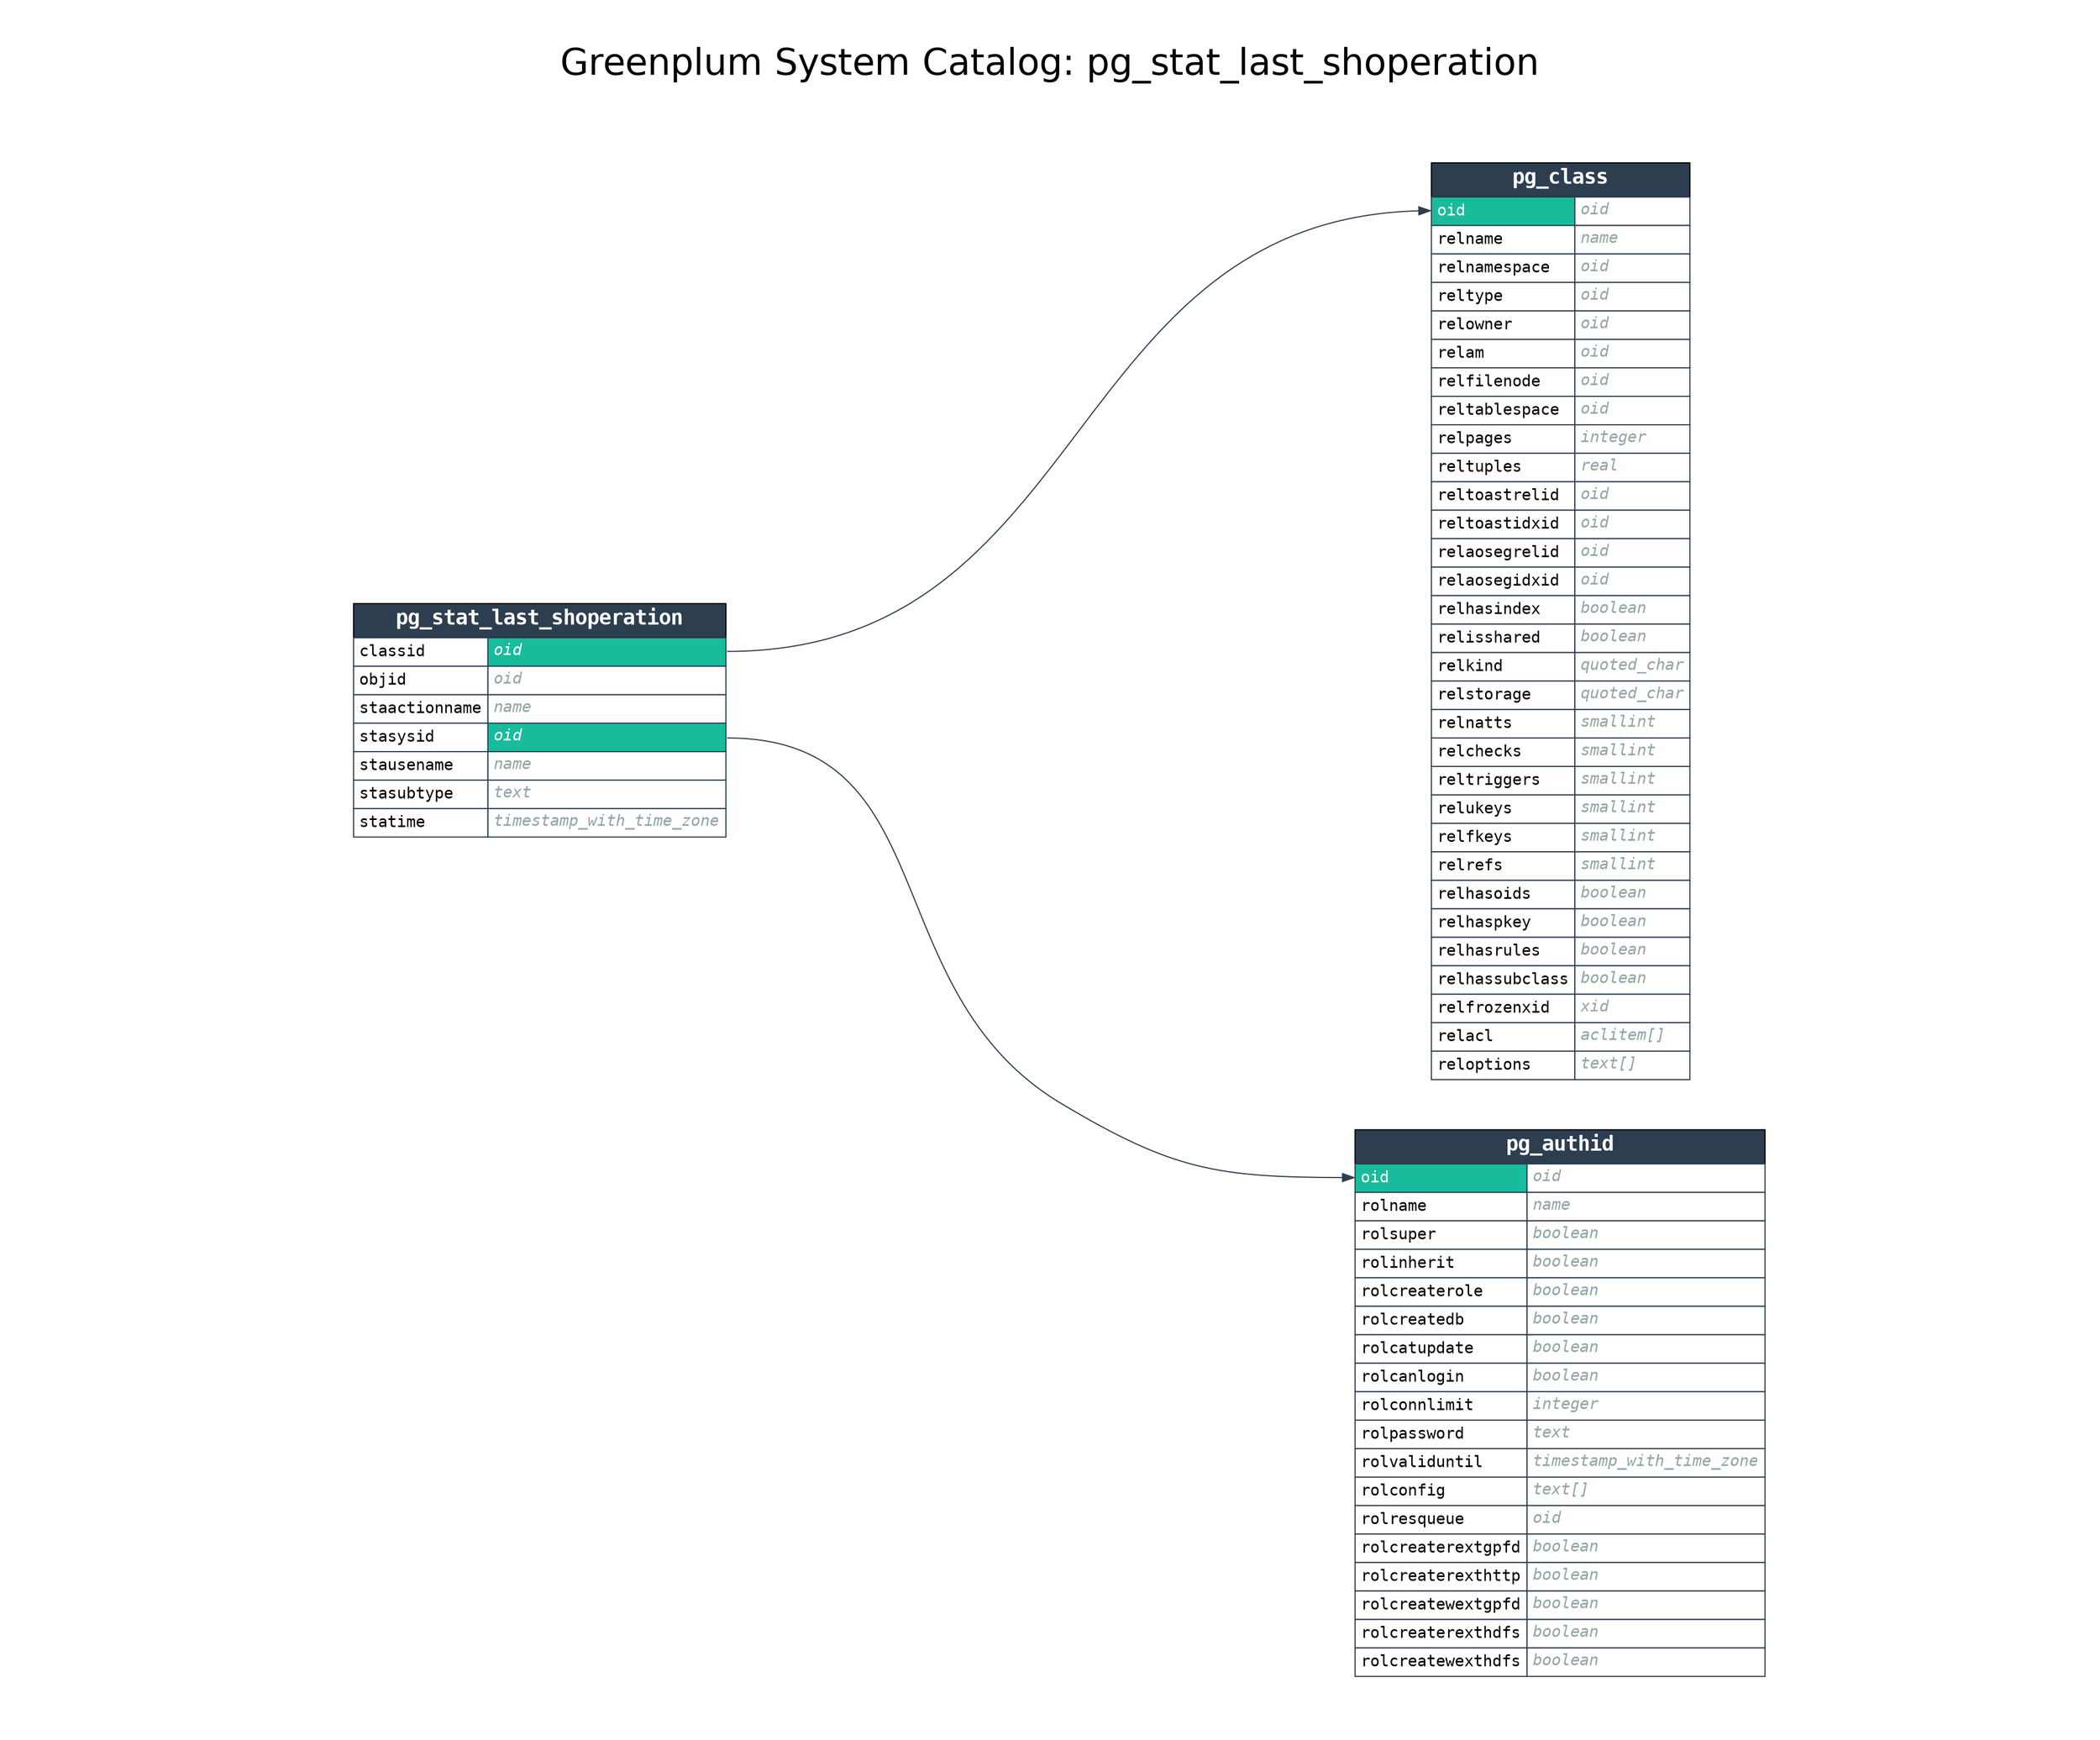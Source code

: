 digraph GPDB {

    label="Greenplum System Catalog: pg_stat_last_shoperation";
    labelloc="t";
    fontname="Helvetica"
    fontsize=32
    

    pad=0.5;
    nodesep=0.5;
    ranksep=0.5;
    rankdir=LR;
    node [shape = "plaintext"];

    
    subgraph cluster_from {
        rankdir=TB
        style=invis;

        
    }
    
    subgraph cluster_selected {
        rankdir=TB
        style=invis;

        
            pg_stat_last_shoperation [label = <<FONT FACE="monospace"><TABLE BORDER="0" CELLBORDER="1" CELLSPACING="0" CELLPADDING="4">
<TR><TD BGCOLOR="#2c3e50" ALIGN="CENTER" COLSPAN="2"><FONT COLOR="#FFFFFF" POINT-SIZE="18"><B>pg_stat_last_shoperation</B></FONT></TD></TR>

<TR>
<TD COLOR="#2c3e50" BGCOLOR="#FFFFFF" ALIGN="LEFT" PORT="classid_in"><FONT COLOR="#000000">classid</FONT></TD>
<TD COLOR="#2c3e50" BGCOLOR="#18bc9c" ALIGN="LEFT" PORT="classid_out"><FONT COLOR="#FFFFFF"><I>oid</I></FONT></TD>
</TR>

<TR>
<TD COLOR="#2c3e50" BGCOLOR="#FFFFFF" ALIGN="LEFT" PORT="objid_in"><FONT COLOR="#000000">objid</FONT></TD>
<TD COLOR="#2c3e50" BGCOLOR="#FFFFFF" ALIGN="LEFT" PORT="objid_out"><FONT COLOR="#95a5a6"><I>oid</I></FONT></TD>
</TR>

<TR>
<TD COLOR="#2c3e50" BGCOLOR="#FFFFFF" ALIGN="LEFT" PORT="staactionname_in"><FONT COLOR="#000000">staactionname</FONT></TD>
<TD COLOR="#2c3e50" BGCOLOR="#FFFFFF" ALIGN="LEFT" PORT="staactionname_out"><FONT COLOR="#95a5a6"><I>name</I></FONT></TD>
</TR>

<TR>
<TD COLOR="#2c3e50" BGCOLOR="#FFFFFF" ALIGN="LEFT" PORT="stasysid_in"><FONT COLOR="#000000">stasysid</FONT></TD>
<TD COLOR="#2c3e50" BGCOLOR="#18bc9c" ALIGN="LEFT" PORT="stasysid_out"><FONT COLOR="#FFFFFF"><I>oid</I></FONT></TD>
</TR>

<TR>
<TD COLOR="#2c3e50" BGCOLOR="#FFFFFF" ALIGN="LEFT" PORT="stausename_in"><FONT COLOR="#000000">stausename</FONT></TD>
<TD COLOR="#2c3e50" BGCOLOR="#FFFFFF" ALIGN="LEFT" PORT="stausename_out"><FONT COLOR="#95a5a6"><I>name</I></FONT></TD>
</TR>

<TR>
<TD COLOR="#2c3e50" BGCOLOR="#FFFFFF" ALIGN="LEFT" PORT="stasubtype_in"><FONT COLOR="#000000">stasubtype</FONT></TD>
<TD COLOR="#2c3e50" BGCOLOR="#FFFFFF" ALIGN="LEFT" PORT="stasubtype_out"><FONT COLOR="#95a5a6"><I>text</I></FONT></TD>
</TR>

<TR>
<TD COLOR="#2c3e50" BGCOLOR="#FFFFFF" ALIGN="LEFT" PORT="statime_in"><FONT COLOR="#000000">statime</FONT></TD>
<TD COLOR="#2c3e50" BGCOLOR="#FFFFFF" ALIGN="LEFT" PORT="statime_out"><FONT COLOR="#95a5a6"><I>timestamp_with_time_zone</I></FONT></TD>
</TR>

</TABLE></FONT>> name = "pg_stat_last_shoperation" URL = "pg_stat_last_shoperation.svg"];
        
    }
    
    subgraph cluster_to {
        rankdir=TB
        style=invis;

        
            pg_class [label = <<FONT FACE="monospace"><TABLE BORDER="0" CELLBORDER="1" CELLSPACING="0" CELLPADDING="4">
<TR><TD BGCOLOR="#2c3e50" ALIGN="CENTER" COLSPAN="2"><FONT COLOR="#FFFFFF" POINT-SIZE="18"><B>pg_class</B></FONT></TD></TR>

<TR>
<TD COLOR="#2c3e50" BGCOLOR="#18bc9c" ALIGN="LEFT" PORT="oid_in"><FONT COLOR="#FFFFFF">oid</FONT></TD>
<TD COLOR="#2c3e50" BGCOLOR="#FFFFFF" ALIGN="LEFT" PORT="oid_out"><FONT COLOR="#95a5a6"><I>oid</I></FONT></TD>
</TR>

<TR>
<TD COLOR="#2c3e50" BGCOLOR="#FFFFFF" ALIGN="LEFT" PORT="relname_in"><FONT COLOR="#000000">relname</FONT></TD>
<TD COLOR="#2c3e50" BGCOLOR="#FFFFFF" ALIGN="LEFT" PORT="relname_out"><FONT COLOR="#95a5a6"><I>name</I></FONT></TD>
</TR>

<TR>
<TD COLOR="#2c3e50" BGCOLOR="#FFFFFF" ALIGN="LEFT" PORT="relnamespace_in"><FONT COLOR="#000000">relnamespace</FONT></TD>
<TD COLOR="#2c3e50" BGCOLOR="#FFFFFF" ALIGN="LEFT" PORT="relnamespace_out"><FONT COLOR="#95a5a6"><I>oid</I></FONT></TD>
</TR>

<TR>
<TD COLOR="#2c3e50" BGCOLOR="#FFFFFF" ALIGN="LEFT" PORT="reltype_in"><FONT COLOR="#000000">reltype</FONT></TD>
<TD COLOR="#2c3e50" BGCOLOR="#FFFFFF" ALIGN="LEFT" PORT="reltype_out"><FONT COLOR="#95a5a6"><I>oid</I></FONT></TD>
</TR>

<TR>
<TD COLOR="#2c3e50" BGCOLOR="#FFFFFF" ALIGN="LEFT" PORT="relowner_in"><FONT COLOR="#000000">relowner</FONT></TD>
<TD COLOR="#2c3e50" BGCOLOR="#FFFFFF" ALIGN="LEFT" PORT="relowner_out"><FONT COLOR="#95a5a6"><I>oid</I></FONT></TD>
</TR>

<TR>
<TD COLOR="#2c3e50" BGCOLOR="#FFFFFF" ALIGN="LEFT" PORT="relam_in"><FONT COLOR="#000000">relam</FONT></TD>
<TD COLOR="#2c3e50" BGCOLOR="#FFFFFF" ALIGN="LEFT" PORT="relam_out"><FONT COLOR="#95a5a6"><I>oid</I></FONT></TD>
</TR>

<TR>
<TD COLOR="#2c3e50" BGCOLOR="#FFFFFF" ALIGN="LEFT" PORT="relfilenode_in"><FONT COLOR="#000000">relfilenode</FONT></TD>
<TD COLOR="#2c3e50" BGCOLOR="#FFFFFF" ALIGN="LEFT" PORT="relfilenode_out"><FONT COLOR="#95a5a6"><I>oid</I></FONT></TD>
</TR>

<TR>
<TD COLOR="#2c3e50" BGCOLOR="#FFFFFF" ALIGN="LEFT" PORT="reltablespace_in"><FONT COLOR="#000000">reltablespace</FONT></TD>
<TD COLOR="#2c3e50" BGCOLOR="#FFFFFF" ALIGN="LEFT" PORT="reltablespace_out"><FONT COLOR="#95a5a6"><I>oid</I></FONT></TD>
</TR>

<TR>
<TD COLOR="#2c3e50" BGCOLOR="#FFFFFF" ALIGN="LEFT" PORT="relpages_in"><FONT COLOR="#000000">relpages</FONT></TD>
<TD COLOR="#2c3e50" BGCOLOR="#FFFFFF" ALIGN="LEFT" PORT="relpages_out"><FONT COLOR="#95a5a6"><I>integer</I></FONT></TD>
</TR>

<TR>
<TD COLOR="#2c3e50" BGCOLOR="#FFFFFF" ALIGN="LEFT" PORT="reltuples_in"><FONT COLOR="#000000">reltuples</FONT></TD>
<TD COLOR="#2c3e50" BGCOLOR="#FFFFFF" ALIGN="LEFT" PORT="reltuples_out"><FONT COLOR="#95a5a6"><I>real</I></FONT></TD>
</TR>

<TR>
<TD COLOR="#2c3e50" BGCOLOR="#FFFFFF" ALIGN="LEFT" PORT="reltoastrelid_in"><FONT COLOR="#000000">reltoastrelid</FONT></TD>
<TD COLOR="#2c3e50" BGCOLOR="#FFFFFF" ALIGN="LEFT" PORT="reltoastrelid_out"><FONT COLOR="#95a5a6"><I>oid</I></FONT></TD>
</TR>

<TR>
<TD COLOR="#2c3e50" BGCOLOR="#FFFFFF" ALIGN="LEFT" PORT="reltoastidxid_in"><FONT COLOR="#000000">reltoastidxid</FONT></TD>
<TD COLOR="#2c3e50" BGCOLOR="#FFFFFF" ALIGN="LEFT" PORT="reltoastidxid_out"><FONT COLOR="#95a5a6"><I>oid</I></FONT></TD>
</TR>

<TR>
<TD COLOR="#2c3e50" BGCOLOR="#FFFFFF" ALIGN="LEFT" PORT="relaosegrelid_in"><FONT COLOR="#000000">relaosegrelid</FONT></TD>
<TD COLOR="#2c3e50" BGCOLOR="#FFFFFF" ALIGN="LEFT" PORT="relaosegrelid_out"><FONT COLOR="#95a5a6"><I>oid</I></FONT></TD>
</TR>

<TR>
<TD COLOR="#2c3e50" BGCOLOR="#FFFFFF" ALIGN="LEFT" PORT="relaosegidxid_in"><FONT COLOR="#000000">relaosegidxid</FONT></TD>
<TD COLOR="#2c3e50" BGCOLOR="#FFFFFF" ALIGN="LEFT" PORT="relaosegidxid_out"><FONT COLOR="#95a5a6"><I>oid</I></FONT></TD>
</TR>

<TR>
<TD COLOR="#2c3e50" BGCOLOR="#FFFFFF" ALIGN="LEFT" PORT="relhasindex_in"><FONT COLOR="#000000">relhasindex</FONT></TD>
<TD COLOR="#2c3e50" BGCOLOR="#FFFFFF" ALIGN="LEFT" PORT="relhasindex_out"><FONT COLOR="#95a5a6"><I>boolean</I></FONT></TD>
</TR>

<TR>
<TD COLOR="#2c3e50" BGCOLOR="#FFFFFF" ALIGN="LEFT" PORT="relisshared_in"><FONT COLOR="#000000">relisshared</FONT></TD>
<TD COLOR="#2c3e50" BGCOLOR="#FFFFFF" ALIGN="LEFT" PORT="relisshared_out"><FONT COLOR="#95a5a6"><I>boolean</I></FONT></TD>
</TR>

<TR>
<TD COLOR="#2c3e50" BGCOLOR="#FFFFFF" ALIGN="LEFT" PORT="relkind_in"><FONT COLOR="#000000">relkind</FONT></TD>
<TD COLOR="#2c3e50" BGCOLOR="#FFFFFF" ALIGN="LEFT" PORT="relkind_out"><FONT COLOR="#95a5a6"><I>quoted_char</I></FONT></TD>
</TR>

<TR>
<TD COLOR="#2c3e50" BGCOLOR="#FFFFFF" ALIGN="LEFT" PORT="relstorage_in"><FONT COLOR="#000000">relstorage</FONT></TD>
<TD COLOR="#2c3e50" BGCOLOR="#FFFFFF" ALIGN="LEFT" PORT="relstorage_out"><FONT COLOR="#95a5a6"><I>quoted_char</I></FONT></TD>
</TR>

<TR>
<TD COLOR="#2c3e50" BGCOLOR="#FFFFFF" ALIGN="LEFT" PORT="relnatts_in"><FONT COLOR="#000000">relnatts</FONT></TD>
<TD COLOR="#2c3e50" BGCOLOR="#FFFFFF" ALIGN="LEFT" PORT="relnatts_out"><FONT COLOR="#95a5a6"><I>smallint</I></FONT></TD>
</TR>

<TR>
<TD COLOR="#2c3e50" BGCOLOR="#FFFFFF" ALIGN="LEFT" PORT="relchecks_in"><FONT COLOR="#000000">relchecks</FONT></TD>
<TD COLOR="#2c3e50" BGCOLOR="#FFFFFF" ALIGN="LEFT" PORT="relchecks_out"><FONT COLOR="#95a5a6"><I>smallint</I></FONT></TD>
</TR>

<TR>
<TD COLOR="#2c3e50" BGCOLOR="#FFFFFF" ALIGN="LEFT" PORT="reltriggers_in"><FONT COLOR="#000000">reltriggers</FONT></TD>
<TD COLOR="#2c3e50" BGCOLOR="#FFFFFF" ALIGN="LEFT" PORT="reltriggers_out"><FONT COLOR="#95a5a6"><I>smallint</I></FONT></TD>
</TR>

<TR>
<TD COLOR="#2c3e50" BGCOLOR="#FFFFFF" ALIGN="LEFT" PORT="relukeys_in"><FONT COLOR="#000000">relukeys</FONT></TD>
<TD COLOR="#2c3e50" BGCOLOR="#FFFFFF" ALIGN="LEFT" PORT="relukeys_out"><FONT COLOR="#95a5a6"><I>smallint</I></FONT></TD>
</TR>

<TR>
<TD COLOR="#2c3e50" BGCOLOR="#FFFFFF" ALIGN="LEFT" PORT="relfkeys_in"><FONT COLOR="#000000">relfkeys</FONT></TD>
<TD COLOR="#2c3e50" BGCOLOR="#FFFFFF" ALIGN="LEFT" PORT="relfkeys_out"><FONT COLOR="#95a5a6"><I>smallint</I></FONT></TD>
</TR>

<TR>
<TD COLOR="#2c3e50" BGCOLOR="#FFFFFF" ALIGN="LEFT" PORT="relrefs_in"><FONT COLOR="#000000">relrefs</FONT></TD>
<TD COLOR="#2c3e50" BGCOLOR="#FFFFFF" ALIGN="LEFT" PORT="relrefs_out"><FONT COLOR="#95a5a6"><I>smallint</I></FONT></TD>
</TR>

<TR>
<TD COLOR="#2c3e50" BGCOLOR="#FFFFFF" ALIGN="LEFT" PORT="relhasoids_in"><FONT COLOR="#000000">relhasoids</FONT></TD>
<TD COLOR="#2c3e50" BGCOLOR="#FFFFFF" ALIGN="LEFT" PORT="relhasoids_out"><FONT COLOR="#95a5a6"><I>boolean</I></FONT></TD>
</TR>

<TR>
<TD COLOR="#2c3e50" BGCOLOR="#FFFFFF" ALIGN="LEFT" PORT="relhaspkey_in"><FONT COLOR="#000000">relhaspkey</FONT></TD>
<TD COLOR="#2c3e50" BGCOLOR="#FFFFFF" ALIGN="LEFT" PORT="relhaspkey_out"><FONT COLOR="#95a5a6"><I>boolean</I></FONT></TD>
</TR>

<TR>
<TD COLOR="#2c3e50" BGCOLOR="#FFFFFF" ALIGN="LEFT" PORT="relhasrules_in"><FONT COLOR="#000000">relhasrules</FONT></TD>
<TD COLOR="#2c3e50" BGCOLOR="#FFFFFF" ALIGN="LEFT" PORT="relhasrules_out"><FONT COLOR="#95a5a6"><I>boolean</I></FONT></TD>
</TR>

<TR>
<TD COLOR="#2c3e50" BGCOLOR="#FFFFFF" ALIGN="LEFT" PORT="relhassubclass_in"><FONT COLOR="#000000">relhassubclass</FONT></TD>
<TD COLOR="#2c3e50" BGCOLOR="#FFFFFF" ALIGN="LEFT" PORT="relhassubclass_out"><FONT COLOR="#95a5a6"><I>boolean</I></FONT></TD>
</TR>

<TR>
<TD COLOR="#2c3e50" BGCOLOR="#FFFFFF" ALIGN="LEFT" PORT="relfrozenxid_in"><FONT COLOR="#000000">relfrozenxid</FONT></TD>
<TD COLOR="#2c3e50" BGCOLOR="#FFFFFF" ALIGN="LEFT" PORT="relfrozenxid_out"><FONT COLOR="#95a5a6"><I>xid</I></FONT></TD>
</TR>

<TR>
<TD COLOR="#2c3e50" BGCOLOR="#FFFFFF" ALIGN="LEFT" PORT="relacl_in"><FONT COLOR="#000000">relacl</FONT></TD>
<TD COLOR="#2c3e50" BGCOLOR="#FFFFFF" ALIGN="LEFT" PORT="relacl_out"><FONT COLOR="#95a5a6"><I>aclitem[]</I></FONT></TD>
</TR>

<TR>
<TD COLOR="#2c3e50" BGCOLOR="#FFFFFF" ALIGN="LEFT" PORT="reloptions_in"><FONT COLOR="#000000">reloptions</FONT></TD>
<TD COLOR="#2c3e50" BGCOLOR="#FFFFFF" ALIGN="LEFT" PORT="reloptions_out"><FONT COLOR="#95a5a6"><I>text[]</I></FONT></TD>
</TR>

</TABLE></FONT>> name = "pg_class" URL = "pg_class.svg"];
        
            pg_authid [label = <<FONT FACE="monospace"><TABLE BORDER="0" CELLBORDER="1" CELLSPACING="0" CELLPADDING="4">
<TR><TD BGCOLOR="#2c3e50" ALIGN="CENTER" COLSPAN="2"><FONT COLOR="#FFFFFF" POINT-SIZE="18"><B>pg_authid</B></FONT></TD></TR>

<TR>
<TD COLOR="#2c3e50" BGCOLOR="#18bc9c" ALIGN="LEFT" PORT="oid_in"><FONT COLOR="#FFFFFF">oid</FONT></TD>
<TD COLOR="#2c3e50" BGCOLOR="#FFFFFF" ALIGN="LEFT" PORT="oid_out"><FONT COLOR="#95a5a6"><I>oid</I></FONT></TD>
</TR>

<TR>
<TD COLOR="#2c3e50" BGCOLOR="#FFFFFF" ALIGN="LEFT" PORT="rolname_in"><FONT COLOR="#000000">rolname</FONT></TD>
<TD COLOR="#2c3e50" BGCOLOR="#FFFFFF" ALIGN="LEFT" PORT="rolname_out"><FONT COLOR="#95a5a6"><I>name</I></FONT></TD>
</TR>

<TR>
<TD COLOR="#2c3e50" BGCOLOR="#FFFFFF" ALIGN="LEFT" PORT="rolsuper_in"><FONT COLOR="#000000">rolsuper</FONT></TD>
<TD COLOR="#2c3e50" BGCOLOR="#FFFFFF" ALIGN="LEFT" PORT="rolsuper_out"><FONT COLOR="#95a5a6"><I>boolean</I></FONT></TD>
</TR>

<TR>
<TD COLOR="#2c3e50" BGCOLOR="#FFFFFF" ALIGN="LEFT" PORT="rolinherit_in"><FONT COLOR="#000000">rolinherit</FONT></TD>
<TD COLOR="#2c3e50" BGCOLOR="#FFFFFF" ALIGN="LEFT" PORT="rolinherit_out"><FONT COLOR="#95a5a6"><I>boolean</I></FONT></TD>
</TR>

<TR>
<TD COLOR="#2c3e50" BGCOLOR="#FFFFFF" ALIGN="LEFT" PORT="rolcreaterole_in"><FONT COLOR="#000000">rolcreaterole</FONT></TD>
<TD COLOR="#2c3e50" BGCOLOR="#FFFFFF" ALIGN="LEFT" PORT="rolcreaterole_out"><FONT COLOR="#95a5a6"><I>boolean</I></FONT></TD>
</TR>

<TR>
<TD COLOR="#2c3e50" BGCOLOR="#FFFFFF" ALIGN="LEFT" PORT="rolcreatedb_in"><FONT COLOR="#000000">rolcreatedb</FONT></TD>
<TD COLOR="#2c3e50" BGCOLOR="#FFFFFF" ALIGN="LEFT" PORT="rolcreatedb_out"><FONT COLOR="#95a5a6"><I>boolean</I></FONT></TD>
</TR>

<TR>
<TD COLOR="#2c3e50" BGCOLOR="#FFFFFF" ALIGN="LEFT" PORT="rolcatupdate_in"><FONT COLOR="#000000">rolcatupdate</FONT></TD>
<TD COLOR="#2c3e50" BGCOLOR="#FFFFFF" ALIGN="LEFT" PORT="rolcatupdate_out"><FONT COLOR="#95a5a6"><I>boolean</I></FONT></TD>
</TR>

<TR>
<TD COLOR="#2c3e50" BGCOLOR="#FFFFFF" ALIGN="LEFT" PORT="rolcanlogin_in"><FONT COLOR="#000000">rolcanlogin</FONT></TD>
<TD COLOR="#2c3e50" BGCOLOR="#FFFFFF" ALIGN="LEFT" PORT="rolcanlogin_out"><FONT COLOR="#95a5a6"><I>boolean</I></FONT></TD>
</TR>

<TR>
<TD COLOR="#2c3e50" BGCOLOR="#FFFFFF" ALIGN="LEFT" PORT="rolconnlimit_in"><FONT COLOR="#000000">rolconnlimit</FONT></TD>
<TD COLOR="#2c3e50" BGCOLOR="#FFFFFF" ALIGN="LEFT" PORT="rolconnlimit_out"><FONT COLOR="#95a5a6"><I>integer</I></FONT></TD>
</TR>

<TR>
<TD COLOR="#2c3e50" BGCOLOR="#FFFFFF" ALIGN="LEFT" PORT="rolpassword_in"><FONT COLOR="#000000">rolpassword</FONT></TD>
<TD COLOR="#2c3e50" BGCOLOR="#FFFFFF" ALIGN="LEFT" PORT="rolpassword_out"><FONT COLOR="#95a5a6"><I>text</I></FONT></TD>
</TR>

<TR>
<TD COLOR="#2c3e50" BGCOLOR="#FFFFFF" ALIGN="LEFT" PORT="rolvaliduntil_in"><FONT COLOR="#000000">rolvaliduntil</FONT></TD>
<TD COLOR="#2c3e50" BGCOLOR="#FFFFFF" ALIGN="LEFT" PORT="rolvaliduntil_out"><FONT COLOR="#95a5a6"><I>timestamp_with_time_zone</I></FONT></TD>
</TR>

<TR>
<TD COLOR="#2c3e50" BGCOLOR="#FFFFFF" ALIGN="LEFT" PORT="rolconfig_in"><FONT COLOR="#000000">rolconfig</FONT></TD>
<TD COLOR="#2c3e50" BGCOLOR="#FFFFFF" ALIGN="LEFT" PORT="rolconfig_out"><FONT COLOR="#95a5a6"><I>text[]</I></FONT></TD>
</TR>

<TR>
<TD COLOR="#2c3e50" BGCOLOR="#FFFFFF" ALIGN="LEFT" PORT="rolresqueue_in"><FONT COLOR="#000000">rolresqueue</FONT></TD>
<TD COLOR="#2c3e50" BGCOLOR="#FFFFFF" ALIGN="LEFT" PORT="rolresqueue_out"><FONT COLOR="#95a5a6"><I>oid</I></FONT></TD>
</TR>

<TR>
<TD COLOR="#2c3e50" BGCOLOR="#FFFFFF" ALIGN="LEFT" PORT="rolcreaterextgpfd_in"><FONT COLOR="#000000">rolcreaterextgpfd</FONT></TD>
<TD COLOR="#2c3e50" BGCOLOR="#FFFFFF" ALIGN="LEFT" PORT="rolcreaterextgpfd_out"><FONT COLOR="#95a5a6"><I>boolean</I></FONT></TD>
</TR>

<TR>
<TD COLOR="#2c3e50" BGCOLOR="#FFFFFF" ALIGN="LEFT" PORT="rolcreaterexthttp_in"><FONT COLOR="#000000">rolcreaterexthttp</FONT></TD>
<TD COLOR="#2c3e50" BGCOLOR="#FFFFFF" ALIGN="LEFT" PORT="rolcreaterexthttp_out"><FONT COLOR="#95a5a6"><I>boolean</I></FONT></TD>
</TR>

<TR>
<TD COLOR="#2c3e50" BGCOLOR="#FFFFFF" ALIGN="LEFT" PORT="rolcreatewextgpfd_in"><FONT COLOR="#000000">rolcreatewextgpfd</FONT></TD>
<TD COLOR="#2c3e50" BGCOLOR="#FFFFFF" ALIGN="LEFT" PORT="rolcreatewextgpfd_out"><FONT COLOR="#95a5a6"><I>boolean</I></FONT></TD>
</TR>

<TR>
<TD COLOR="#2c3e50" BGCOLOR="#FFFFFF" ALIGN="LEFT" PORT="rolcreaterexthdfs_in"><FONT COLOR="#000000">rolcreaterexthdfs</FONT></TD>
<TD COLOR="#2c3e50" BGCOLOR="#FFFFFF" ALIGN="LEFT" PORT="rolcreaterexthdfs_out"><FONT COLOR="#95a5a6"><I>boolean</I></FONT></TD>
</TR>

<TR>
<TD COLOR="#2c3e50" BGCOLOR="#FFFFFF" ALIGN="LEFT" PORT="rolcreatewexthdfs_in"><FONT COLOR="#000000">rolcreatewexthdfs</FONT></TD>
<TD COLOR="#2c3e50" BGCOLOR="#FFFFFF" ALIGN="LEFT" PORT="rolcreatewexthdfs_out"><FONT COLOR="#95a5a6"><I>boolean</I></FONT></TD>
</TR>

</TABLE></FONT>> name = "pg_authid" URL = "pg_authid.svg"];
        
    }
    

    
        pg_stat_last_shoperation:classid_out -> pg_class:oid_in [penwidth = 1 color = "#2c3e50"];
    
        pg_stat_last_shoperation:stasysid_out -> pg_authid:oid_in [penwidth = 1 color = "#2c3e50"];
    

}